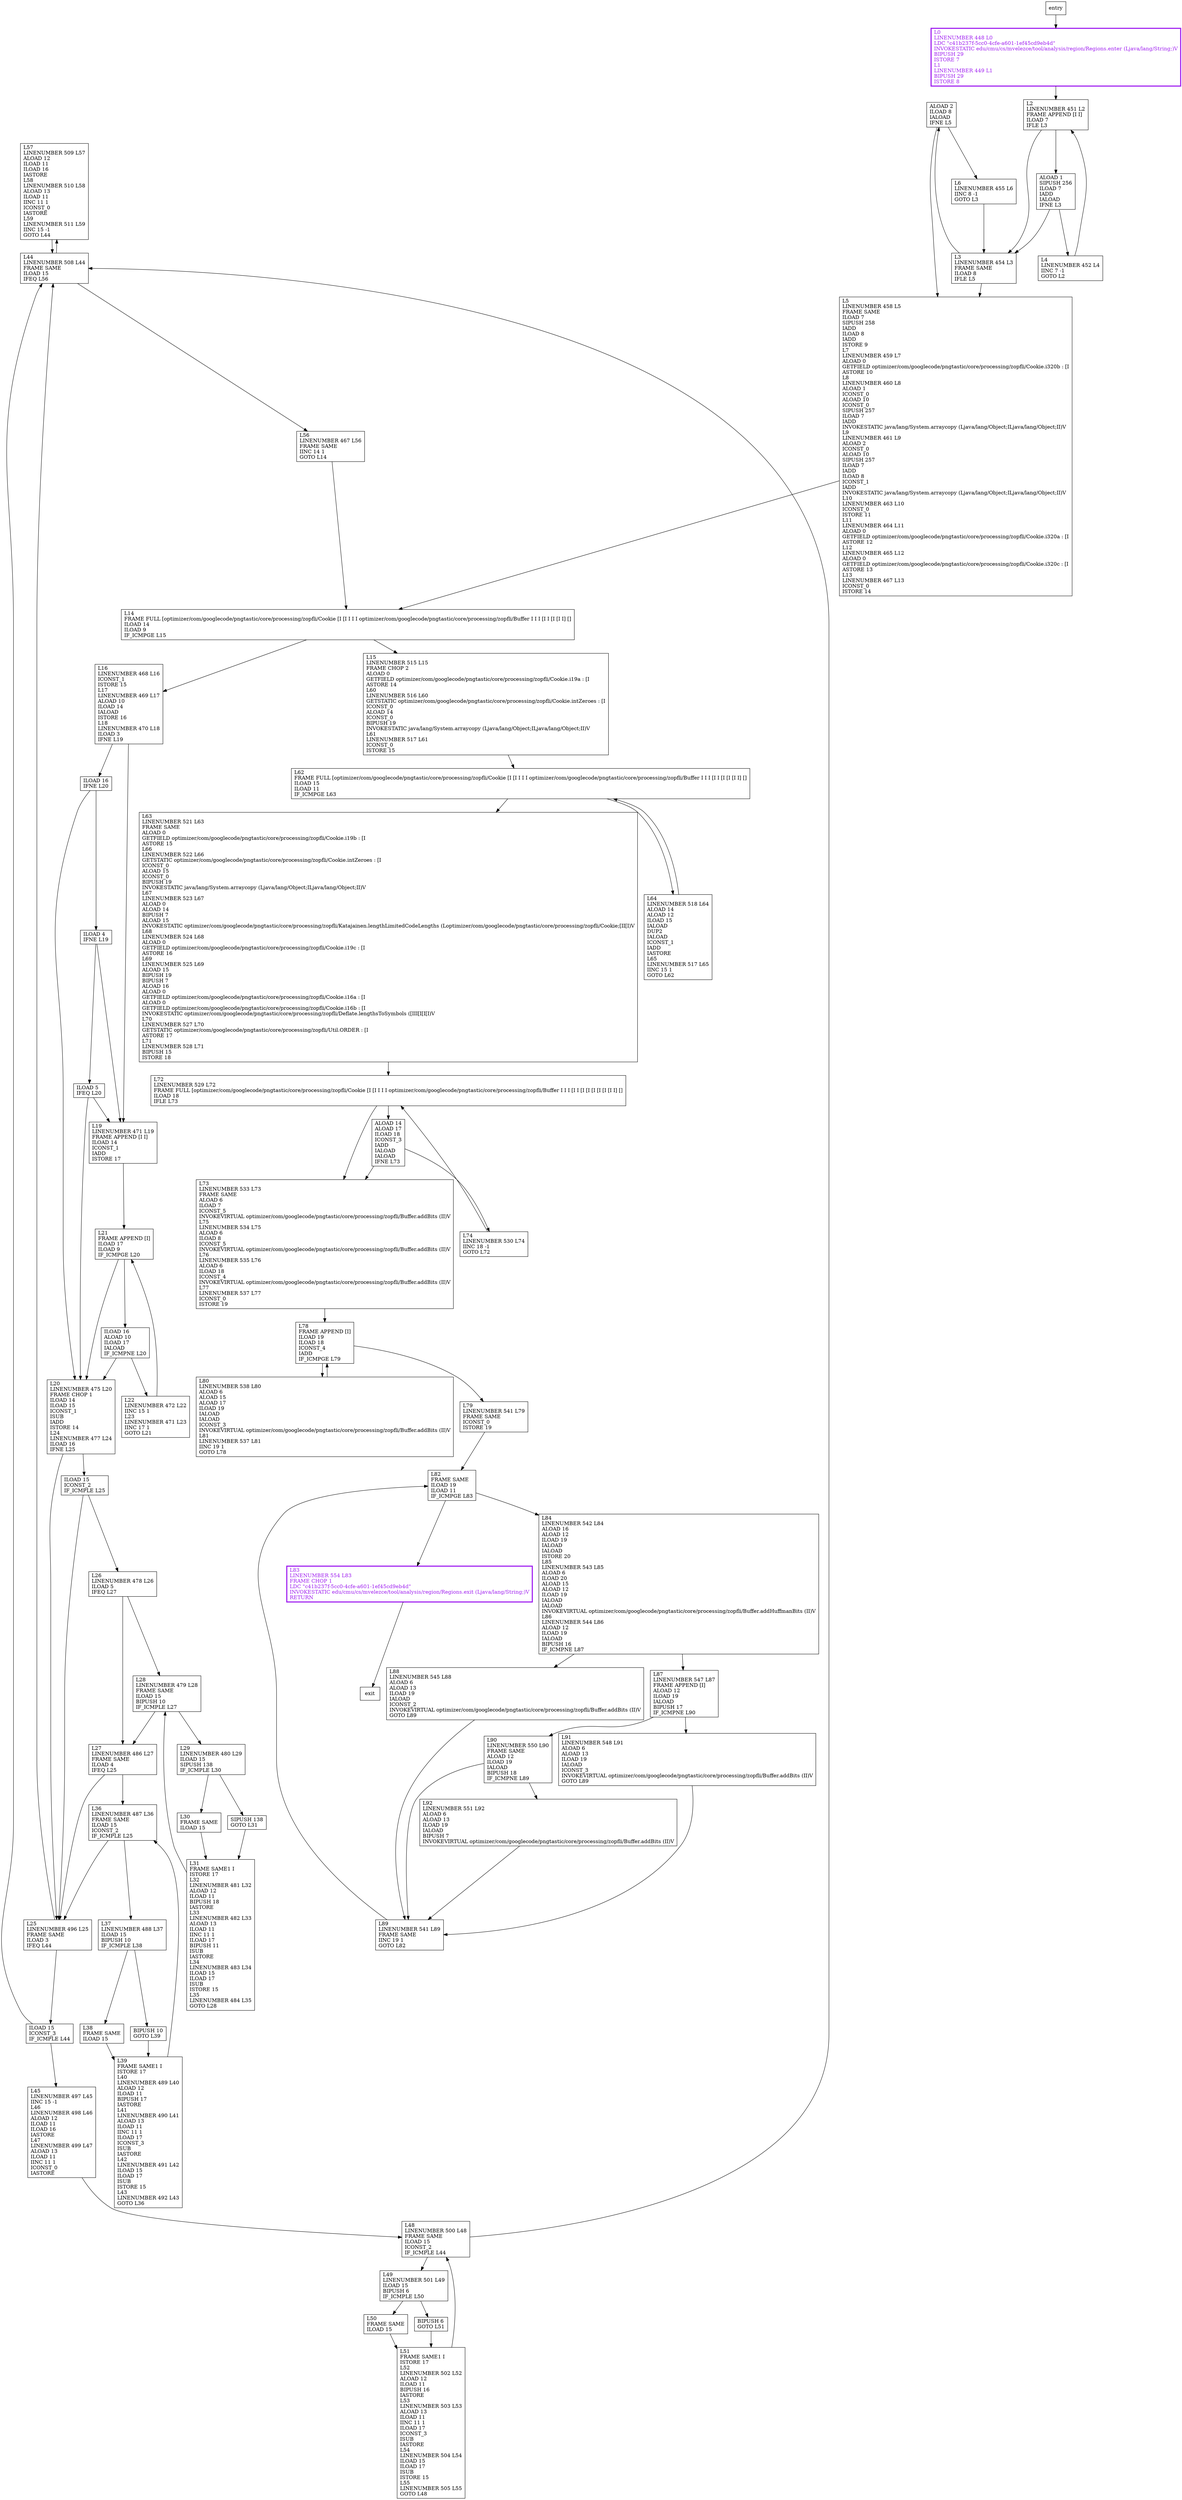 digraph encodeTree {
node [shape=record];
1650813924 [label="L57\lLINENUMBER 509 L57\lALOAD 12\lILOAD 11\lILOAD 16\lIASTORE\lL58\lLINENUMBER 510 L58\lALOAD 13\lILOAD 11\lIINC 11 1\lICONST_0\lIASTORE\lL59\lLINENUMBER 511 L59\lIINC 15 -1\lGOTO L44\l"];
596470015 [label="ILOAD 15\lICONST_3\lIF_ICMPLE L44\l"];
1267149311 [label="L15\lLINENUMBER 515 L15\lFRAME CHOP 2\lALOAD 0\lGETFIELD optimizer/com/googlecode/pngtastic/core/processing/zopfli/Cookie.i19a : [I\lASTORE 14\lL60\lLINENUMBER 516 L60\lGETSTATIC optimizer/com/googlecode/pngtastic/core/processing/zopfli/Cookie.intZeroes : [I\lICONST_0\lALOAD 14\lICONST_0\lBIPUSH 19\lINVOKESTATIC java/lang/System.arraycopy (Ljava/lang/Object;ILjava/lang/Object;II)V\lL61\lLINENUMBER 517 L61\lICONST_0\lISTORE 15\l"];
375466577 [label="L36\lLINENUMBER 487 L36\lFRAME SAME\lILOAD 15\lICONST_2\lIF_ICMPLE L25\l"];
718571091 [label="L2\lLINENUMBER 451 L2\lFRAME APPEND [I I]\lILOAD 7\lIFLE L3\l"];
1309335839 [label="L44\lLINENUMBER 508 L44\lFRAME SAME\lILOAD 15\lIFEQ L56\l"];
1345900725 [label="ALOAD 1\lSIPUSH 256\lILOAD 7\lIADD\lIALOAD\lIFNE L3\l"];
1204296383 [label="L88\lLINENUMBER 545 L88\lALOAD 6\lALOAD 13\lILOAD 19\lIALOAD\lICONST_2\lINVOKEVIRTUAL optimizer/com/googlecode/pngtastic/core/processing/zopfli/Buffer.addBits (II)V\lGOTO L89\l"];
2104973502 [label="ILOAD 5\lIFEQ L20\l"];
400103862 [label="L14\lFRAME FULL [optimizer/com/googlecode/pngtastic/core/processing/zopfli/Cookie [I [I I I I optimizer/com/googlecode/pngtastic/core/processing/zopfli/Buffer I I I [I I [I [I I] []\lILOAD 14\lILOAD 9\lIF_ICMPGE L15\l"];
2059572982 [label="L29\lLINENUMBER 480 L29\lILOAD 15\lSIPUSH 138\lIF_ICMPLE L30\l"];
164332069 [label="BIPUSH 6\lGOTO L51\l"];
1670313965 [label="L78\lFRAME APPEND [I]\lILOAD 19\lILOAD 18\lICONST_4\lIADD\lIF_ICMPGE L79\l"];
1267105885 [label="L45\lLINENUMBER 497 L45\lIINC 15 -1\lL46\lLINENUMBER 498 L46\lALOAD 12\lILOAD 11\lILOAD 16\lIASTORE\lL47\lLINENUMBER 499 L47\lALOAD 13\lILOAD 11\lIINC 11 1\lICONST_0\lIASTORE\l"];
787122337 [label="L28\lLINENUMBER 479 L28\lFRAME SAME\lILOAD 15\lBIPUSH 10\lIF_ICMPLE L27\l"];
1275035040 [label="L83\lLINENUMBER 554 L83\lFRAME CHOP 1\lLDC \"c41b237f-5cc0-4cfe-a601-1ef45cd9eb4d\"\lINVOKESTATIC edu/cmu/cs/mvelezce/tool/analysis/region/Regions.exit (Ljava/lang/String;)V\lRETURN\l"];
1921242091 [label="L80\lLINENUMBER 538 L80\lALOAD 6\lALOAD 15\lALOAD 17\lILOAD 19\lIALOAD\lIALOAD\lICONST_3\lINVOKEVIRTUAL optimizer/com/googlecode/pngtastic/core/processing/zopfli/Buffer.addBits (II)V\lL81\lLINENUMBER 537 L81\lIINC 19 1\lGOTO L78\l"];
839998248 [label="L4\lLINENUMBER 452 L4\lIINC 7 -1\lGOTO L2\l"];
1242027525 [label="L20\lLINENUMBER 475 L20\lFRAME CHOP 1\lILOAD 14\lILOAD 15\lICONST_1\lISUB\lIADD\lISTORE 14\lL24\lLINENUMBER 477 L24\lILOAD 16\lIFNE L25\l"];
1095273238 [label="L26\lLINENUMBER 478 L26\lILOAD 5\lIFEQ L27\l"];
127791068 [label="BIPUSH 10\lGOTO L39\l"];
1324829744 [label="L79\lLINENUMBER 541 L79\lFRAME SAME\lICONST_0\lISTORE 19\l"];
1819940427 [label="ALOAD 14\lALOAD 17\lILOAD 18\lICONST_3\lIADD\lIALOAD\lIALOAD\lIFNE L73\l"];
2133655103 [label="L0\lLINENUMBER 448 L0\lLDC \"c41b237f-5cc0-4cfe-a601-1ef45cd9eb4d\"\lINVOKESTATIC edu/cmu/cs/mvelezce/tool/analysis/region/Regions.enter (Ljava/lang/String;)V\lBIPUSH 29\lISTORE 7\lL1\lLINENUMBER 449 L1\lBIPUSH 29\lISTORE 8\l"];
405896924 [label="L39\lFRAME SAME1 I\lISTORE 17\lL40\lLINENUMBER 489 L40\lALOAD 12\lILOAD 11\lBIPUSH 17\lIASTORE\lL41\lLINENUMBER 490 L41\lALOAD 13\lILOAD 11\lIINC 11 1\lILOAD 17\lICONST_3\lISUB\lIASTORE\lL42\lLINENUMBER 491 L42\lILOAD 15\lILOAD 17\lISUB\lISTORE 15\lL43\lLINENUMBER 492 L43\lGOTO L36\l"];
1948810915 [label="ILOAD 4\lIFNE L19\l"];
1604247316 [label="L22\lLINENUMBER 472 L22\lIINC 15 1\lL23\lLINENUMBER 471 L23\lIINC 17 1\lGOTO L21\l"];
36657658 [label="SIPUSH 138\lGOTO L31\l"];
1481818223 [label="L49\lLINENUMBER 501 L49\lILOAD 15\lBIPUSH 6\lIF_ICMPLE L50\l"];
2107577743 [label="ALOAD 2\lILOAD 8\lIALOAD\lIFNE L5\l"];
1753714541 [label="ILOAD 15\lICONST_2\lIF_ICMPLE L25\l"];
873634936 [label="L64\lLINENUMBER 518 L64\lALOAD 14\lALOAD 12\lILOAD 15\lIALOAD\lDUP2\lIALOAD\lICONST_1\lIADD\lIASTORE\lL65\lLINENUMBER 517 L65\lIINC 15 1\lGOTO L62\l"];
2029680286 [label="L31\lFRAME SAME1 I\lISTORE 17\lL32\lLINENUMBER 481 L32\lALOAD 12\lILOAD 11\lBIPUSH 18\lIASTORE\lL33\lLINENUMBER 482 L33\lALOAD 13\lILOAD 11\lIINC 11 1\lILOAD 17\lBIPUSH 11\lISUB\lIASTORE\lL34\lLINENUMBER 483 L34\lILOAD 15\lILOAD 17\lISUB\lISTORE 15\lL35\lLINENUMBER 484 L35\lGOTO L28\l"];
1095352419 [label="L50\lFRAME SAME\lILOAD 15\l"];
1423983012 [label="L37\lLINENUMBER 488 L37\lILOAD 15\lBIPUSH 10\lIF_ICMPLE L38\l"];
102174918 [label="L16\lLINENUMBER 468 L16\lICONST_1\lISTORE 15\lL17\lLINENUMBER 469 L17\lALOAD 10\lILOAD 14\lIALOAD\lISTORE 16\lL18\lLINENUMBER 470 L18\lILOAD 3\lIFNE L19\l"];
788625466 [label="L25\lLINENUMBER 496 L25\lFRAME SAME\lILOAD 3\lIFEQ L44\l"];
573200870 [label="L73\lLINENUMBER 533 L73\lFRAME SAME\lALOAD 6\lILOAD 7\lICONST_5\lINVOKEVIRTUAL optimizer/com/googlecode/pngtastic/core/processing/zopfli/Buffer.addBits (II)V\lL75\lLINENUMBER 534 L75\lALOAD 6\lILOAD 8\lICONST_5\lINVOKEVIRTUAL optimizer/com/googlecode/pngtastic/core/processing/zopfli/Buffer.addBits (II)V\lL76\lLINENUMBER 535 L76\lALOAD 6\lILOAD 18\lICONST_4\lINVOKEVIRTUAL optimizer/com/googlecode/pngtastic/core/processing/zopfli/Buffer.addBits (II)V\lL77\lLINENUMBER 537 L77\lICONST_0\lISTORE 19\l"];
52514534 [label="L19\lLINENUMBER 471 L19\lFRAME APPEND [I I]\lILOAD 14\lICONST_1\lIADD\lISTORE 17\l"];
1408482749 [label="L63\lLINENUMBER 521 L63\lFRAME SAME\lALOAD 0\lGETFIELD optimizer/com/googlecode/pngtastic/core/processing/zopfli/Cookie.i19b : [I\lASTORE 15\lL66\lLINENUMBER 522 L66\lGETSTATIC optimizer/com/googlecode/pngtastic/core/processing/zopfli/Cookie.intZeroes : [I\lICONST_0\lALOAD 15\lICONST_0\lBIPUSH 19\lINVOKESTATIC java/lang/System.arraycopy (Ljava/lang/Object;ILjava/lang/Object;II)V\lL67\lLINENUMBER 523 L67\lALOAD 0\lALOAD 14\lBIPUSH 7\lALOAD 15\lINVOKESTATIC optimizer/com/googlecode/pngtastic/core/processing/zopfli/Katajainen.lengthLimitedCodeLengths (Loptimizer/com/googlecode/pngtastic/core/processing/zopfli/Cookie;[II[I)V\lL68\lLINENUMBER 524 L68\lALOAD 0\lGETFIELD optimizer/com/googlecode/pngtastic/core/processing/zopfli/Cookie.i19c : [I\lASTORE 16\lL69\lLINENUMBER 525 L69\lALOAD 15\lBIPUSH 19\lBIPUSH 7\lALOAD 16\lALOAD 0\lGETFIELD optimizer/com/googlecode/pngtastic/core/processing/zopfli/Cookie.i16a : [I\lALOAD 0\lGETFIELD optimizer/com/googlecode/pngtastic/core/processing/zopfli/Cookie.i16b : [I\lINVOKESTATIC optimizer/com/googlecode/pngtastic/core/processing/zopfli/Deflate.lengthsToSymbols ([III[I[I[I)V\lL70\lLINENUMBER 527 L70\lGETSTATIC optimizer/com/googlecode/pngtastic/core/processing/zopfli/Util.ORDER : [I\lASTORE 17\lL71\lLINENUMBER 528 L71\lBIPUSH 15\lISTORE 18\l"];
1020155847 [label="L82\lFRAME SAME\lILOAD 19\lILOAD 11\lIF_ICMPGE L83\l"];
418179060 [label="L92\lLINENUMBER 551 L92\lALOAD 6\lALOAD 13\lILOAD 19\lIALOAD\lBIPUSH 7\lINVOKEVIRTUAL optimizer/com/googlecode/pngtastic/core/processing/zopfli/Buffer.addBits (II)V\l"];
1058876963 [label="L84\lLINENUMBER 542 L84\lALOAD 16\lALOAD 12\lILOAD 19\lIALOAD\lIALOAD\lISTORE 20\lL85\lLINENUMBER 543 L85\lALOAD 6\lILOAD 20\lALOAD 15\lALOAD 12\lILOAD 19\lIALOAD\lIALOAD\lINVOKEVIRTUAL optimizer/com/googlecode/pngtastic/core/processing/zopfli/Buffer.addHuffmanBits (II)V\lL86\lLINENUMBER 544 L86\lALOAD 12\lILOAD 19\lIALOAD\lBIPUSH 16\lIF_ICMPNE L87\l"];
1991278377 [label="L51\lFRAME SAME1 I\lISTORE 17\lL52\lLINENUMBER 502 L52\lALOAD 12\lILOAD 11\lBIPUSH 16\lIASTORE\lL53\lLINENUMBER 503 L53\lALOAD 13\lILOAD 11\lIINC 11 1\lILOAD 17\lICONST_3\lISUB\lIASTORE\lL54\lLINENUMBER 504 L54\lILOAD 15\lILOAD 17\lISUB\lISTORE 15\lL55\lLINENUMBER 505 L55\lGOTO L48\l"];
2003463579 [label="L89\lLINENUMBER 541 L89\lFRAME SAME\lIINC 19 1\lGOTO L82\l"];
1173346575 [label="L6\lLINENUMBER 455 L6\lIINC 8 -1\lGOTO L3\l"];
1277933280 [label="L74\lLINENUMBER 530 L74\lIINC 18 -1\lGOTO L72\l"];
929697158 [label="L56\lLINENUMBER 467 L56\lFRAME SAME\lIINC 14 1\lGOTO L14\l"];
1752461090 [label="L21\lFRAME APPEND [I]\lILOAD 17\lILOAD 9\lIF_ICMPGE L20\l"];
442199874 [label="L3\lLINENUMBER 454 L3\lFRAME SAME\lILOAD 8\lIFLE L5\l"];
1807015220 [label="L5\lLINENUMBER 458 L5\lFRAME SAME\lILOAD 7\lSIPUSH 258\lIADD\lILOAD 8\lIADD\lISTORE 9\lL7\lLINENUMBER 459 L7\lALOAD 0\lGETFIELD optimizer/com/googlecode/pngtastic/core/processing/zopfli/Cookie.i320b : [I\lASTORE 10\lL8\lLINENUMBER 460 L8\lALOAD 1\lICONST_0\lALOAD 10\lICONST_0\lSIPUSH 257\lILOAD 7\lIADD\lINVOKESTATIC java/lang/System.arraycopy (Ljava/lang/Object;ILjava/lang/Object;II)V\lL9\lLINENUMBER 461 L9\lALOAD 2\lICONST_0\lALOAD 10\lSIPUSH 257\lILOAD 7\lIADD\lILOAD 8\lICONST_1\lIADD\lINVOKESTATIC java/lang/System.arraycopy (Ljava/lang/Object;ILjava/lang/Object;II)V\lL10\lLINENUMBER 463 L10\lICONST_0\lISTORE 11\lL11\lLINENUMBER 464 L11\lALOAD 0\lGETFIELD optimizer/com/googlecode/pngtastic/core/processing/zopfli/Cookie.i320a : [I\lASTORE 12\lL12\lLINENUMBER 465 L12\lALOAD 0\lGETFIELD optimizer/com/googlecode/pngtastic/core/processing/zopfli/Cookie.i320c : [I\lASTORE 13\lL13\lLINENUMBER 467 L13\lICONST_0\lISTORE 14\l"];
746074699 [label="L38\lFRAME SAME\lILOAD 15\l"];
2103569237 [label="L62\lFRAME FULL [optimizer/com/googlecode/pngtastic/core/processing/zopfli/Cookie [I [I I I I optimizer/com/googlecode/pngtastic/core/processing/zopfli/Buffer I I I [I I [I [I [I I] []\lILOAD 15\lILOAD 11\lIF_ICMPGE L63\l"];
567294307 [label="L90\lLINENUMBER 550 L90\lFRAME SAME\lALOAD 12\lILOAD 19\lIALOAD\lBIPUSH 18\lIF_ICMPNE L89\l"];
735937428 [label="ILOAD 16\lALOAD 10\lILOAD 17\lIALOAD\lIF_ICMPNE L20\l"];
1046665075 [label="L72\lLINENUMBER 529 L72\lFRAME FULL [optimizer/com/googlecode/pngtastic/core/processing/zopfli/Cookie [I [I I I I optimizer/com/googlecode/pngtastic/core/processing/zopfli/Buffer I I I [I I [I [I [I [I [I [I I] []\lILOAD 18\lIFLE L73\l"];
1399701152 [label="L87\lLINENUMBER 547 L87\lFRAME APPEND [I]\lALOAD 12\lILOAD 19\lIALOAD\lBIPUSH 17\lIF_ICMPNE L90\l"];
177140066 [label="L27\lLINENUMBER 486 L27\lFRAME SAME\lILOAD 4\lIFEQ L25\l"];
527829831 [label="L91\lLINENUMBER 548 L91\lALOAD 6\lALOAD 13\lILOAD 19\lIALOAD\lICONST_3\lINVOKEVIRTUAL optimizer/com/googlecode/pngtastic/core/processing/zopfli/Buffer.addBits (II)V\lGOTO L89\l"];
2144838275 [label="L30\lFRAME SAME\lILOAD 15\l"];
951031848 [label="L48\lLINENUMBER 500 L48\lFRAME SAME\lILOAD 15\lICONST_2\lIF_ICMPLE L44\l"];
943573036 [label="ILOAD 16\lIFNE L20\l"];
entry;
exit;
1650813924 -> 1309335839;
596470015 -> 1267105885;
596470015 -> 1309335839;
1267149311 -> 2103569237;
375466577 -> 788625466;
375466577 -> 1423983012;
718571091 -> 442199874;
718571091 -> 1345900725;
1309335839 -> 1650813924;
1309335839 -> 929697158;
1345900725 -> 442199874;
1345900725 -> 839998248;
1204296383 -> 2003463579;
2104973502 -> 1242027525;
2104973502 -> 52514534;
400103862 -> 102174918;
400103862 -> 1267149311;
2059572982 -> 36657658;
2059572982 -> 2144838275;
164332069 -> 1991278377;
1670313965 -> 1921242091;
1670313965 -> 1324829744;
1267105885 -> 951031848;
787122337 -> 177140066;
787122337 -> 2059572982;
1275035040 -> exit;
1921242091 -> 1670313965;
839998248 -> 718571091;
1242027525 -> 788625466;
1242027525 -> 1753714541;
1095273238 -> 177140066;
1095273238 -> 787122337;
127791068 -> 405896924;
1324829744 -> 1020155847;
1819940427 -> 573200870;
1819940427 -> 1277933280;
2133655103 -> 718571091;
405896924 -> 375466577;
1948810915 -> 2104973502;
1948810915 -> 52514534;
1604247316 -> 1752461090;
entry -> 2133655103;
36657658 -> 2029680286;
1481818223 -> 164332069;
1481818223 -> 1095352419;
2107577743 -> 1807015220;
2107577743 -> 1173346575;
1753714541 -> 788625466;
1753714541 -> 1095273238;
873634936 -> 2103569237;
2029680286 -> 787122337;
1095352419 -> 1991278377;
1423983012 -> 127791068;
1423983012 -> 746074699;
102174918 -> 52514534;
102174918 -> 943573036;
788625466 -> 596470015;
788625466 -> 1309335839;
573200870 -> 1670313965;
52514534 -> 1752461090;
1408482749 -> 1046665075;
1020155847 -> 1275035040;
1020155847 -> 1058876963;
418179060 -> 2003463579;
1058876963 -> 1204296383;
1058876963 -> 1399701152;
1991278377 -> 951031848;
2003463579 -> 1020155847;
1173346575 -> 442199874;
1277933280 -> 1046665075;
929697158 -> 400103862;
1752461090 -> 735937428;
1752461090 -> 1242027525;
442199874 -> 1807015220;
442199874 -> 2107577743;
1807015220 -> 400103862;
746074699 -> 405896924;
2103569237 -> 1408482749;
2103569237 -> 873634936;
567294307 -> 2003463579;
567294307 -> 418179060;
735937428 -> 1242027525;
735937428 -> 1604247316;
1046665075 -> 573200870;
1046665075 -> 1819940427;
1399701152 -> 527829831;
1399701152 -> 567294307;
177140066 -> 788625466;
177140066 -> 375466577;
527829831 -> 2003463579;
2144838275 -> 2029680286;
951031848 -> 1481818223;
951031848 -> 1309335839;
943573036 -> 1242027525;
943573036 -> 1948810915;
2133655103[fontcolor="purple", penwidth=3, color="purple"];
1275035040[fontcolor="purple", penwidth=3, color="purple"];
}
